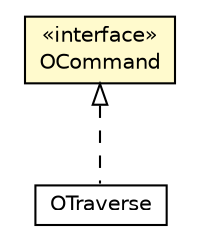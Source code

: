 #!/usr/local/bin/dot
#
# Class diagram 
# Generated by UMLGraph version R5_6-24-gf6e263 (http://www.umlgraph.org/)
#

digraph G {
	edge [fontname="Helvetica",fontsize=10,labelfontname="Helvetica",labelfontsize=10];
	node [fontname="Helvetica",fontsize=10,shape=plaintext];
	nodesep=0.25;
	ranksep=0.5;
	// com.orientechnologies.orient.core.command.OCommand
	c957674 [label=<<table title="com.orientechnologies.orient.core.command.OCommand" border="0" cellborder="1" cellspacing="0" cellpadding="2" port="p" bgcolor="lemonChiffon" href="./OCommand.html">
		<tr><td><table border="0" cellspacing="0" cellpadding="1">
<tr><td align="center" balign="center"> &#171;interface&#187; </td></tr>
<tr><td align="center" balign="center"> OCommand </td></tr>
		</table></td></tr>
		</table>>, URL="./OCommand.html", fontname="Helvetica", fontcolor="black", fontsize=10.0];
	// com.orientechnologies.orient.core.command.traverse.OTraverse
	c957685 [label=<<table title="com.orientechnologies.orient.core.command.traverse.OTraverse" border="0" cellborder="1" cellspacing="0" cellpadding="2" port="p" href="./traverse/OTraverse.html">
		<tr><td><table border="0" cellspacing="0" cellpadding="1">
<tr><td align="center" balign="center"> OTraverse </td></tr>
		</table></td></tr>
		</table>>, URL="./traverse/OTraverse.html", fontname="Helvetica", fontcolor="black", fontsize=10.0];
	//com.orientechnologies.orient.core.command.traverse.OTraverse implements com.orientechnologies.orient.core.command.OCommand
	c957674:p -> c957685:p [dir=back,arrowtail=empty,style=dashed];
}


